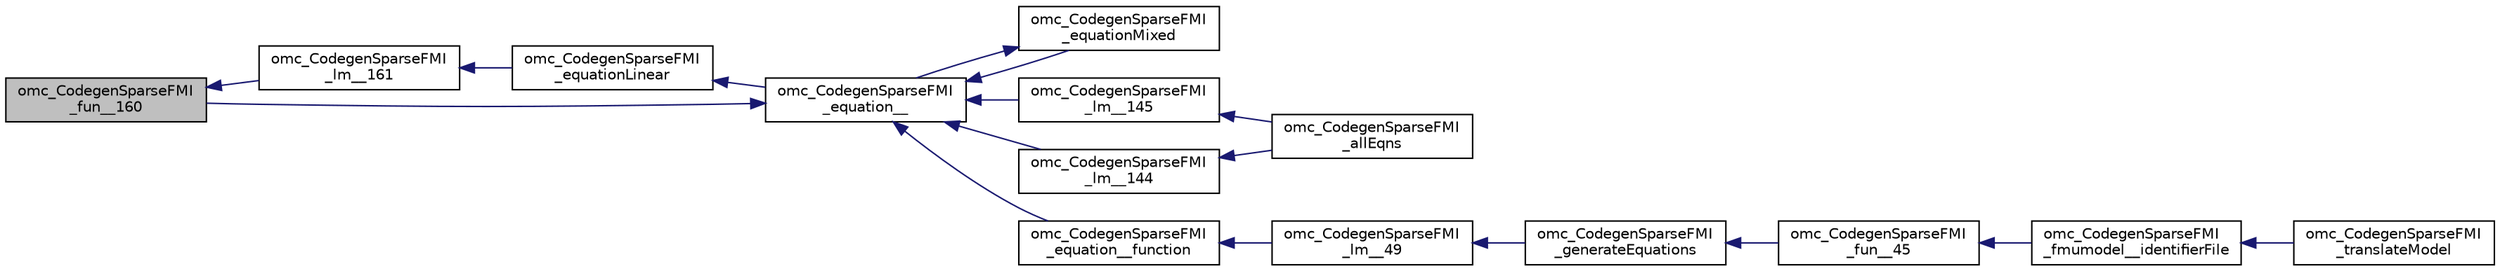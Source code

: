 digraph "omc_CodegenSparseFMI_fun__160"
{
  edge [fontname="Helvetica",fontsize="10",labelfontname="Helvetica",labelfontsize="10"];
  node [fontname="Helvetica",fontsize="10",shape=record];
  rankdir="LR";
  Node91369 [label="omc_CodegenSparseFMI\l_fun__160",height=0.2,width=0.4,color="black", fillcolor="grey75", style="filled", fontcolor="black"];
  Node91369 -> Node91370 [dir="back",color="midnightblue",fontsize="10",style="solid",fontname="Helvetica"];
  Node91370 [label="omc_CodegenSparseFMI\l_lm__161",height=0.2,width=0.4,color="black", fillcolor="white", style="filled",URL="$d1/d2e/_codegen_sparse_f_m_i_8c.html#afef10b15667b5fa348e2e5474100a059"];
  Node91370 -> Node91371 [dir="back",color="midnightblue",fontsize="10",style="solid",fontname="Helvetica"];
  Node91371 [label="omc_CodegenSparseFMI\l_equationLinear",height=0.2,width=0.4,color="black", fillcolor="white", style="filled",URL="$da/d88/_codegen_sparse_f_m_i_8h.html#ae8ae758cee8e51f80c69f273ea2dead4"];
  Node91371 -> Node91372 [dir="back",color="midnightblue",fontsize="10",style="solid",fontname="Helvetica"];
  Node91372 [label="omc_CodegenSparseFMI\l_equation__",height=0.2,width=0.4,color="black", fillcolor="white", style="filled",URL="$da/d88/_codegen_sparse_f_m_i_8h.html#a99f4c0cb745d02faf3615bcda104a18a"];
  Node91372 -> Node91373 [dir="back",color="midnightblue",fontsize="10",style="solid",fontname="Helvetica"];
  Node91373 [label="omc_CodegenSparseFMI\l_equationMixed",height=0.2,width=0.4,color="black", fillcolor="white", style="filled",URL="$da/d88/_codegen_sparse_f_m_i_8h.html#ac29f9768bd0d77a3e1e85ee8d33113f2"];
  Node91373 -> Node91372 [dir="back",color="midnightblue",fontsize="10",style="solid",fontname="Helvetica"];
  Node91372 -> Node91369 [dir="back",color="midnightblue",fontsize="10",style="solid",fontname="Helvetica"];
  Node91372 -> Node91374 [dir="back",color="midnightblue",fontsize="10",style="solid",fontname="Helvetica"];
  Node91374 [label="omc_CodegenSparseFMI\l_lm__145",height=0.2,width=0.4,color="black", fillcolor="white", style="filled",URL="$d1/d2e/_codegen_sparse_f_m_i_8c.html#a482b9fe4a2cf1170ba37c04cbeeba56b"];
  Node91374 -> Node91375 [dir="back",color="midnightblue",fontsize="10",style="solid",fontname="Helvetica"];
  Node91375 [label="omc_CodegenSparseFMI\l_allEqns",height=0.2,width=0.4,color="black", fillcolor="white", style="filled",URL="$da/d88/_codegen_sparse_f_m_i_8h.html#a94fa0652e8d98e8869394cc988af391b"];
  Node91372 -> Node91376 [dir="back",color="midnightblue",fontsize="10",style="solid",fontname="Helvetica"];
  Node91376 [label="omc_CodegenSparseFMI\l_lm__144",height=0.2,width=0.4,color="black", fillcolor="white", style="filled",URL="$d1/d2e/_codegen_sparse_f_m_i_8c.html#a53bc84287c3730b73c523380ca378dcf"];
  Node91376 -> Node91375 [dir="back",color="midnightblue",fontsize="10",style="solid",fontname="Helvetica"];
  Node91372 -> Node91377 [dir="back",color="midnightblue",fontsize="10",style="solid",fontname="Helvetica"];
  Node91377 [label="omc_CodegenSparseFMI\l_equation__function",height=0.2,width=0.4,color="black", fillcolor="white", style="filled",URL="$da/d88/_codegen_sparse_f_m_i_8h.html#a3b6d78478d2920ade27380933feef664"];
  Node91377 -> Node91378 [dir="back",color="midnightblue",fontsize="10",style="solid",fontname="Helvetica"];
  Node91378 [label="omc_CodegenSparseFMI\l_lm__49",height=0.2,width=0.4,color="black", fillcolor="white", style="filled",URL="$d1/d2e/_codegen_sparse_f_m_i_8c.html#afd950130e5951ce5d9b078504b8e5445"];
  Node91378 -> Node91379 [dir="back",color="midnightblue",fontsize="10",style="solid",fontname="Helvetica"];
  Node91379 [label="omc_CodegenSparseFMI\l_generateEquations",height=0.2,width=0.4,color="black", fillcolor="white", style="filled",URL="$da/d88/_codegen_sparse_f_m_i_8h.html#a944e50c37aa93fa6e9c540a7d9a7f671"];
  Node91379 -> Node91380 [dir="back",color="midnightblue",fontsize="10",style="solid",fontname="Helvetica"];
  Node91380 [label="omc_CodegenSparseFMI\l_fun__45",height=0.2,width=0.4,color="black", fillcolor="white", style="filled",URL="$d1/d2e/_codegen_sparse_f_m_i_8c.html#a33c397eee4567dbaf5269d88f9ea50f2"];
  Node91380 -> Node91381 [dir="back",color="midnightblue",fontsize="10",style="solid",fontname="Helvetica"];
  Node91381 [label="omc_CodegenSparseFMI\l_fmumodel__identifierFile",height=0.2,width=0.4,color="black", fillcolor="white", style="filled",URL="$da/d88/_codegen_sparse_f_m_i_8h.html#a0d704247081fbb1f268bdd5ae5d7f3f3"];
  Node91381 -> Node91382 [dir="back",color="midnightblue",fontsize="10",style="solid",fontname="Helvetica"];
  Node91382 [label="omc_CodegenSparseFMI\l_translateModel",height=0.2,width=0.4,color="black", fillcolor="white", style="filled",URL="$da/d88/_codegen_sparse_f_m_i_8h.html#a6e115544fcae7968ab9fa00a0ea17b1d"];
}
